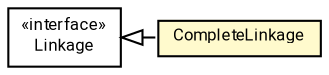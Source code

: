 #!/usr/local/bin/dot
#
# Class diagram 
# Generated by UMLGraph version R5_7_2-60-g0e99a6 (http://www.spinellis.gr/umlgraph/)
#

digraph G {
	graph [fontnames="svg"]
	edge [fontname="Roboto",fontsize=7,labelfontname="Roboto",labelfontsize=7,color="black"];
	node [fontname="Roboto",fontcolor="black",fontsize=8,shape=plaintext,margin=0,width=0,height=0];
	nodesep=0.15;
	ranksep=0.25;
	rankdir=LR;
	// de.lmu.ifi.dbs.elki.algorithm.clustering.hierarchical.linkage.CompleteLinkage
	c2778451 [label=<<table title="de.lmu.ifi.dbs.elki.algorithm.clustering.hierarchical.linkage.CompleteLinkage" border="0" cellborder="1" cellspacing="0" cellpadding="2" bgcolor="lemonChiffon" href="CompleteLinkage.html" target="_parent">
		<tr><td><table border="0" cellspacing="0" cellpadding="1">
		<tr><td align="center" balign="center"> <font face="Roboto">CompleteLinkage</font> </td></tr>
		</table></td></tr>
		</table>>, URL="CompleteLinkage.html"];
	// de.lmu.ifi.dbs.elki.algorithm.clustering.hierarchical.linkage.Linkage
	c2778457 [label=<<table title="de.lmu.ifi.dbs.elki.algorithm.clustering.hierarchical.linkage.Linkage" border="0" cellborder="1" cellspacing="0" cellpadding="2" href="Linkage.html" target="_parent">
		<tr><td><table border="0" cellspacing="0" cellpadding="1">
		<tr><td align="center" balign="center"> &#171;interface&#187; </td></tr>
		<tr><td align="center" balign="center"> <font face="Roboto">Linkage</font> </td></tr>
		</table></td></tr>
		</table>>, URL="Linkage.html"];
	// de.lmu.ifi.dbs.elki.algorithm.clustering.hierarchical.linkage.CompleteLinkage implements de.lmu.ifi.dbs.elki.algorithm.clustering.hierarchical.linkage.Linkage
	c2778457 -> c2778451 [arrowtail=empty,style=dashed,dir=back,weight=9];
}

